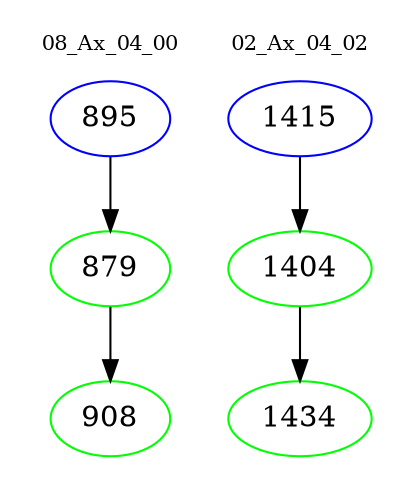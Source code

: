 digraph{
subgraph cluster_0 {
color = white
label = "08_Ax_04_00";
fontsize=10;
T0_895 [label="895", color="blue"]
T0_895 -> T0_879 [color="black"]
T0_879 [label="879", color="green"]
T0_879 -> T0_908 [color="black"]
T0_908 [label="908", color="green"]
}
subgraph cluster_1 {
color = white
label = "02_Ax_04_02";
fontsize=10;
T1_1415 [label="1415", color="blue"]
T1_1415 -> T1_1404 [color="black"]
T1_1404 [label="1404", color="green"]
T1_1404 -> T1_1434 [color="black"]
T1_1434 [label="1434", color="green"]
}
}
